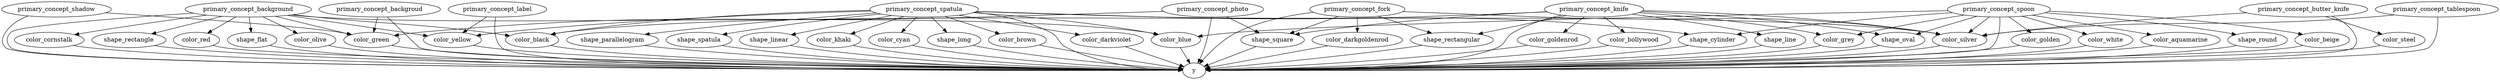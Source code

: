 strict digraph  {
primary_concept_spatula;
y;
color_darkviolet;
primary_concept_shadow;
color_green;
primary_concept_background;
color_silver;
primary_concept_fork;
shape_rectangular;
primary_concept_spoon;
color_golden;
color_yellow;
color_black;
primary_concept_label;
color_cornstalk;
shape_rectangle;
color_blue;
shape_parallelogram;
shape_cylinder;
primary_concept_knife;
color_goldenrod;
shape_oval;
shape_square;
primary_concept_butter_knife;
color_red;
shape_flat;
color_white;
shape_spatula;
shape_linear;
color_bollywood;
color_grey;
color_olive;
shape_line;
color_khaki;
color_aquamarine;
shape_round;
color_cyan;
shape_long;
primary_concept_photo;
color_steel;
color_beige;
color_brown;
primary_concept_backgroud;
primary_concept_tablespoon;
color_darkgoldenrod;
primary_concept_spatula -> y;
primary_concept_spatula -> color_darkviolet;
primary_concept_spatula -> color_silver;
primary_concept_spatula -> color_black;
primary_concept_spatula -> color_blue;
primary_concept_spatula -> shape_parallelogram;
primary_concept_spatula -> color_yellow;
primary_concept_spatula -> shape_cylinder;
primary_concept_spatula -> shape_spatula;
primary_concept_spatula -> shape_linear;
primary_concept_spatula -> color_khaki;
primary_concept_spatula -> color_cyan;
primary_concept_spatula -> shape_long;
primary_concept_spatula -> color_brown;
color_darkviolet -> y;
primary_concept_shadow -> y;
primary_concept_shadow -> color_green;
color_green -> y;
primary_concept_background -> y;
primary_concept_background -> color_green;
primary_concept_background -> color_yellow;
primary_concept_background -> color_cornstalk;
primary_concept_background -> shape_rectangle;
primary_concept_background -> color_red;
primary_concept_background -> color_blue;
primary_concept_background -> shape_flat;
primary_concept_background -> color_black;
primary_concept_background -> color_olive;
color_silver -> y;
primary_concept_fork -> y;
primary_concept_fork -> color_silver;
primary_concept_fork -> shape_rectangular;
primary_concept_fork -> shape_square;
primary_concept_fork -> color_darkgoldenrod;
shape_rectangular -> y;
primary_concept_spoon -> y;
primary_concept_spoon -> color_golden;
primary_concept_spoon -> color_silver;
primary_concept_spoon -> color_white;
primary_concept_spoon -> color_grey;
primary_concept_spoon -> color_aquamarine;
primary_concept_spoon -> shape_round;
primary_concept_spoon -> shape_oval;
primary_concept_spoon -> color_blue;
primary_concept_spoon -> color_beige;
primary_concept_spoon -> shape_cylinder;
color_golden -> y;
color_yellow -> y;
color_black -> y;
primary_concept_label -> y;
primary_concept_label -> color_yellow;
color_cornstalk -> y;
shape_rectangle -> y;
color_blue -> y;
shape_parallelogram -> y;
shape_cylinder -> y;
primary_concept_knife -> y;
primary_concept_knife -> color_goldenrod;
primary_concept_knife -> shape_oval;
primary_concept_knife -> shape_rectangular;
primary_concept_knife -> color_black;
primary_concept_knife -> shape_square;
primary_concept_knife -> color_silver;
primary_concept_knife -> color_bollywood;
primary_concept_knife -> color_grey;
primary_concept_knife -> shape_line;
color_goldenrod -> y;
shape_oval -> y;
shape_square -> y;
primary_concept_butter_knife -> y;
primary_concept_butter_knife -> color_silver;
primary_concept_butter_knife -> color_steel;
color_red -> y;
shape_flat -> y;
color_white -> y;
shape_spatula -> y;
shape_linear -> y;
color_bollywood -> y;
color_grey -> y;
color_olive -> y;
shape_line -> y;
color_khaki -> y;
color_aquamarine -> y;
shape_round -> y;
color_cyan -> y;
shape_long -> y;
primary_concept_photo -> y;
primary_concept_photo -> color_green;
primary_concept_photo -> shape_square;
color_steel -> y;
color_beige -> y;
color_brown -> y;
primary_concept_backgroud -> y;
primary_concept_backgroud -> color_green;
primary_concept_tablespoon -> y;
primary_concept_tablespoon -> color_silver;
color_darkgoldenrod -> y;
}

